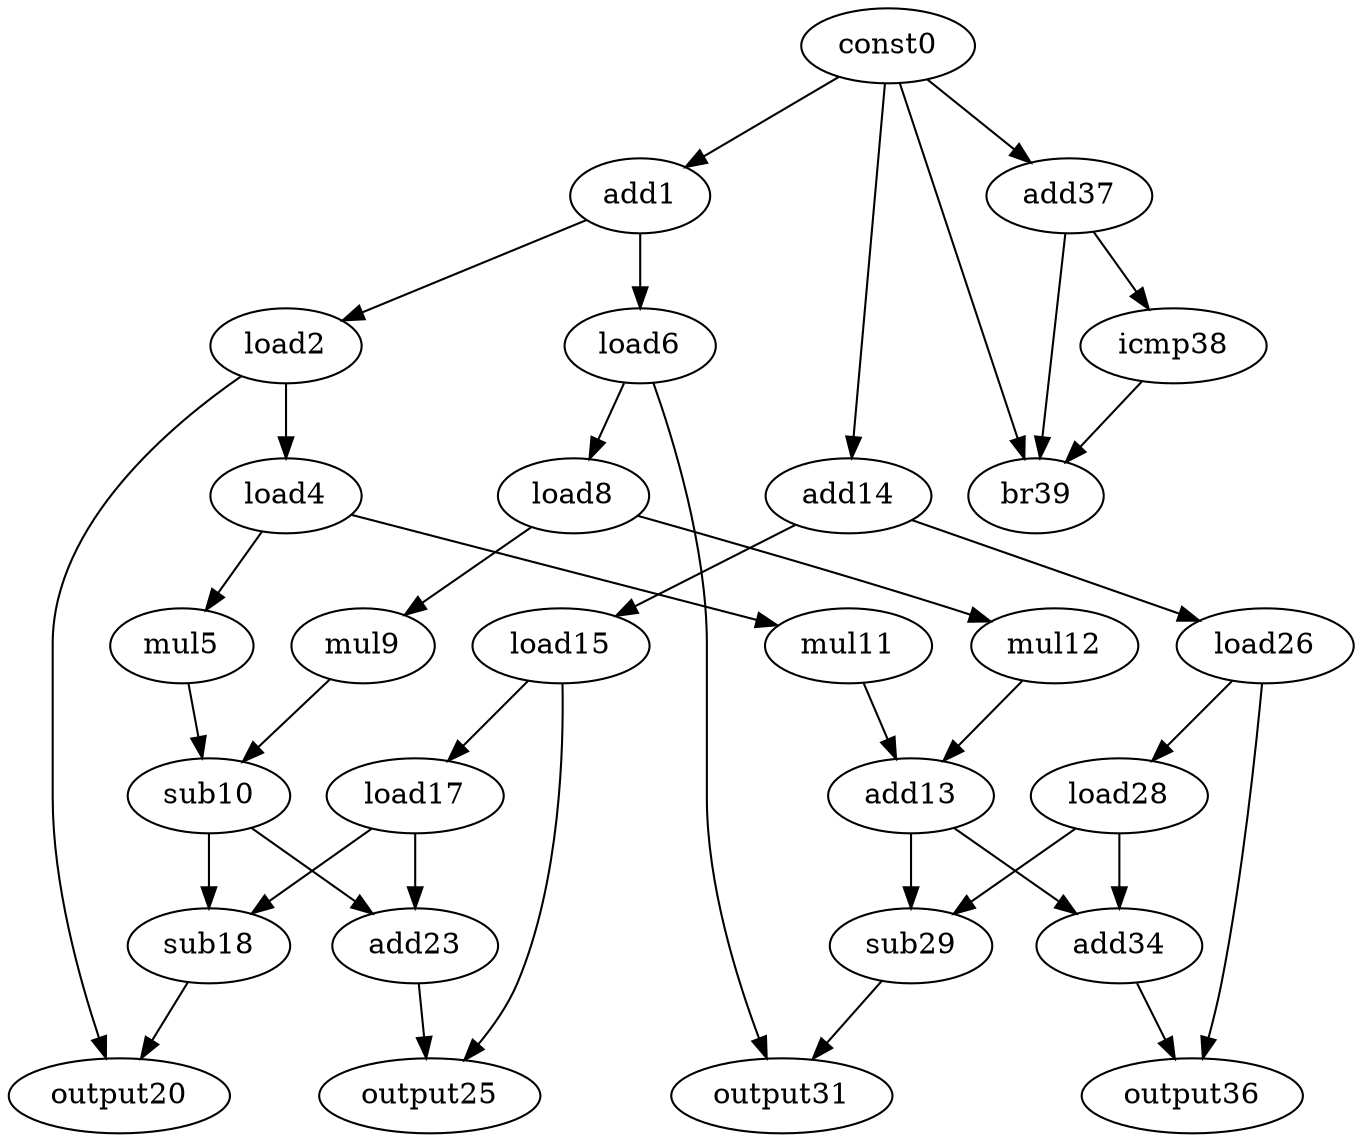 digraph G {
const0[opcode=const, const_value=" 0"];
add1[opcode=add];
load2[opcode=load];
load4[opcode=load];
mul5[opcode=mul];
load6[opcode=load];
load8[opcode=load];
mul9[opcode=mul];
sub10[opcode=sub];
mul11[opcode=mul];
mul12[opcode=mul];
add13[opcode=add];
add14[opcode=add];
load15[opcode=load];
load17[opcode=load];
sub18[opcode=sub];
output20[opcode=output];
add23[opcode=add];
output25[opcode=output];
load26[opcode=load];
load28[opcode=load];
sub29[opcode=sub];
output31[opcode=output];
add34[opcode=add];
output36[opcode=output];
add37[opcode=add];
icmp38[opcode=icmp];
br39[opcode=br];
const0->add1[operand=0]; //const->add
const0->add14[operand=0]; //const->add
const0->add37[operand=0]; //const->add
const0->br39[operand=0]; //const->br
add1->load2[operand=0]; //add->load
add1->load6[operand=0]; //add->load
load2->load4[operand=0]; //load->load
load2->output20[operand=0]; //load->output
load4->mul5[operand=0]; //load->mul
load4->mul11[operand=0]; //load->mul
mul5->sub10[operand=0]; //mul->sub
load6->load8[operand=0]; //load->load
load6->output31[operand=0]; //load->output
load8->mul9[operand=0]; //load->mul
load8->mul12[operand=0]; //load->mul
mul9->sub10[operand=1]; //mul->sub
sub10->sub18[operand=0]; //sub->sub
sub10->add23[operand=0]; //sub->add
mul11->add13[operand=0]; //mul->add
mul12->add13[operand=1]; //mul->add
add13->sub29[operand=0]; //add->sub
add13->add34[operand=0]; //add->add
add14->load15[operand=0]; //add->load
add14->load26[operand=0]; //add->load
load15->load17[operand=0]; //load->load
load15->output25[operand=0]; //load->output
load17->sub18[operand=1]; //load->sub
load17->add23[operand=1]; //load->add
sub18->output20[operand=1]; //sub->output
add23->output25[operand=1]; //add->output
load26->load28[operand=0]; //load->load
load26->output36[operand=0]; //load->output
load28->sub29[operand=1]; //load->sub
load28->add34[operand=1]; //load->add
sub29->output31[operand=1]; //sub->output
add34->output36[operand=1]; //add->output
add37->icmp38[operand=0]; //add->icmp
add37->br39[operand=1]; //add->br
icmp38->br39[operand=2]; //icmp->br
}
